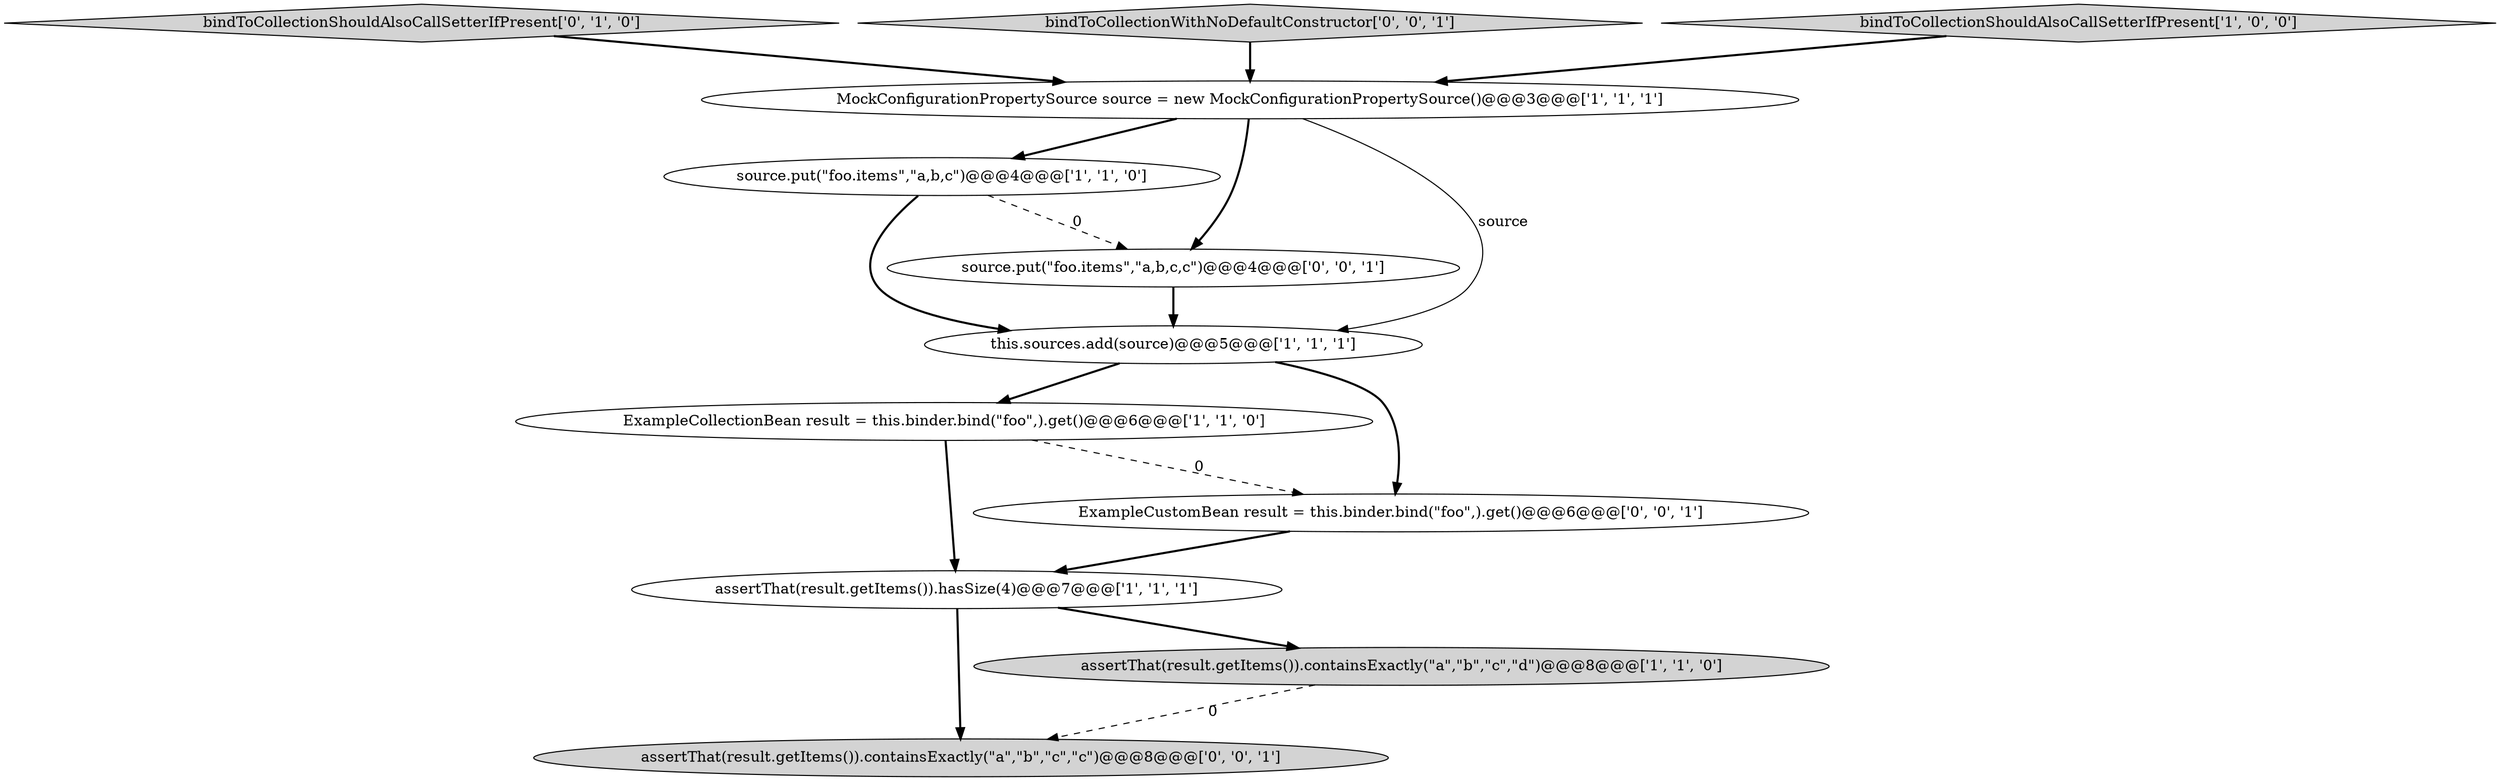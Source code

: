digraph {
7 [style = filled, label = "bindToCollectionShouldAlsoCallSetterIfPresent['0', '1', '0']", fillcolor = lightgray, shape = diamond image = "AAA0AAABBB2BBB"];
4 [style = filled, label = "source.put(\"foo.items\",\"a,b,c\")@@@4@@@['1', '1', '0']", fillcolor = white, shape = ellipse image = "AAA0AAABBB1BBB"];
9 [style = filled, label = "assertThat(result.getItems()).containsExactly(\"a\",\"b\",\"c\",\"c\")@@@8@@@['0', '0', '1']", fillcolor = lightgray, shape = ellipse image = "AAA0AAABBB3BBB"];
11 [style = filled, label = "bindToCollectionWithNoDefaultConstructor['0', '0', '1']", fillcolor = lightgray, shape = diamond image = "AAA0AAABBB3BBB"];
8 [style = filled, label = "source.put(\"foo.items\",\"a,b,c,c\")@@@4@@@['0', '0', '1']", fillcolor = white, shape = ellipse image = "AAA0AAABBB3BBB"];
6 [style = filled, label = "ExampleCollectionBean result = this.binder.bind(\"foo\",).get()@@@6@@@['1', '1', '0']", fillcolor = white, shape = ellipse image = "AAA0AAABBB1BBB"];
2 [style = filled, label = "MockConfigurationPropertySource source = new MockConfigurationPropertySource()@@@3@@@['1', '1', '1']", fillcolor = white, shape = ellipse image = "AAA0AAABBB1BBB"];
10 [style = filled, label = "ExampleCustomBean result = this.binder.bind(\"foo\",).get()@@@6@@@['0', '0', '1']", fillcolor = white, shape = ellipse image = "AAA0AAABBB3BBB"];
0 [style = filled, label = "bindToCollectionShouldAlsoCallSetterIfPresent['1', '0', '0']", fillcolor = lightgray, shape = diamond image = "AAA0AAABBB1BBB"];
3 [style = filled, label = "assertThat(result.getItems()).containsExactly(\"a\",\"b\",\"c\",\"d\")@@@8@@@['1', '1', '0']", fillcolor = lightgray, shape = ellipse image = "AAA0AAABBB1BBB"];
1 [style = filled, label = "assertThat(result.getItems()).hasSize(4)@@@7@@@['1', '1', '1']", fillcolor = white, shape = ellipse image = "AAA0AAABBB1BBB"];
5 [style = filled, label = "this.sources.add(source)@@@5@@@['1', '1', '1']", fillcolor = white, shape = ellipse image = "AAA0AAABBB1BBB"];
1->3 [style = bold, label=""];
6->1 [style = bold, label=""];
5->10 [style = bold, label=""];
6->10 [style = dashed, label="0"];
4->8 [style = dashed, label="0"];
5->6 [style = bold, label=""];
8->5 [style = bold, label=""];
10->1 [style = bold, label=""];
3->9 [style = dashed, label="0"];
2->4 [style = bold, label=""];
4->5 [style = bold, label=""];
7->2 [style = bold, label=""];
11->2 [style = bold, label=""];
1->9 [style = bold, label=""];
2->8 [style = bold, label=""];
0->2 [style = bold, label=""];
2->5 [style = solid, label="source"];
}
